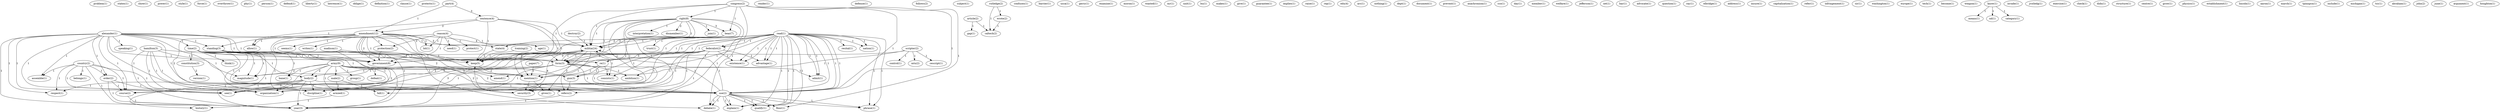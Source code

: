 digraph G {
  problem [ label="problem(1)" ];
  states [ label="states(1)" ];
  show [ label="show(1)" ];
  power [ label="power(1)" ];
  style [ label="style(1)" ];
  force [ label="force(1)" ];
  overthrow [ label="overthrow(1)" ];
  phy [ label="phy(1)" ];
  person [ label="person(1)" ];
  defend [ label="defend(1)" ];
  liberty [ label="liberty(1)" ];
  lawrence [ label="lawrence(1)" ];
  oblige [ label="oblige(1)" ];
  definition [ label="definition(1)" ];
  clause [ label="clause(1)" ];
  protects [ label="protects(1)" ];
  congress [ label="congress(2)" ];
  right [ label="right(8)" ];
  bear [ label="bear(7)" ];
  use [ label="use(3)" ];
  floor [ label="floor(1)" ];
  use [ label="use(2)" ];
  debate [ label="debate(1)" ];
  militia [ label="militia(24)" ];
  keep [ label="keep(5)" ];
  country [ label="country(2)" ];
  assemble [ label="assemble(1)" ];
  order [ label="order(2)" ];
  respect [ label="respect(1)" ];
  belongs [ label="belongs(1)" ];
  course [ label="course(2)" ];
  organization [ label="organization(1)" ];
  year [ label="year(3)" ];
  see [ label="see(1)" ];
  render [ label="render(1)" ];
  army [ label="army(9)" ];
  male [ label="male(2)" ];
  armied [ label="armied(1)" ];
  history [ label="history(1)" ];
  defeat [ label="defeat(1)" ];
  group [ label="group(1)" ];
  body [ label="body(2)" ];
  magnitude [ label="magnitude(1)" ];
  bane [ label="bane(1)" ];
  discipline [ label="discipline(1)" ];
  defense [ label="defense(1)" ];
  follows [ label="follows(2)" ];
  subject [ label="subject(1)" ];
  article [ label="article(2)" ];
  gap [ label="gap(1)" ];
  caltech [ label="caltech(2)" ];
  confuses [ label="confuses(1)" ];
  barrier [ label="barrier(1)" ];
  usca [ label="usca(1)" ];
  form [ label="form(1)" ];
  ambition [ label="ambition(1)" ];
  admit [ label="admit(1)" ];
  gerry [ label="gerry(1)" ];
  examine [ label="examine(1)" ];
  moron [ label="moron(1)" ];
  fall [ label="fall(1)" ];
  read [ label="read(2)" ];
  recital [ label="recital(1)" ];
  nation [ label="nation(1)" ];
  explain [ label="explain(1)" ];
  qualify [ label="qualify(1)" ];
  phrase [ label="phrase(1)" ];
  federalist [ label="federalist(2)" ];
  existence [ label="existence(1)" ];
  form [ label="form(3)" ];
  advantage [ label="advantage(1)" ];
  government [ label="government(8)" ];
  interpretation [ label="interpretation(1)" ];
  dismember [ label="dismember(1)" ];
  state [ label="state(4)" ];
  consists [ label="consists(1)" ];
  join [ label="join(1)" ];
  security [ label="security(3)" ];
  refers [ label="refers(2)" ];
  wanted [ label="wanted(1)" ];
  mr [ label="mr(1)" ];
  unit [ label="unit(1)" ];
  bu [ label="bu(1)" ];
  alexander [ label="alexander(1)" ];
  time [ label="time(2)" ];
  speaking [ label="speaking(1)" ];
  standing [ label="standing(3)" ];
  makes [ label="makes(1)" ];
  give [ label="give(1)" ];
  guarantee [ label="guarantee(1)" ];
  implies [ label="implies(1)" ];
  raise [ label="raise(1)" ];
  rep [ label="rep(1)" ];
  edu [ label="edu(4)" ];
  mention [ label="mention(2)" ];
  trust [ label="trust(1)" ];
  mention [ label="mention(1)" ];
  part [ label="part(4)" ];
  sentence [ label="sentence(4)" ];
  amendment [ label="amendment(12)" ];
  arc [ label="arc(1)" ];
  nothing [ label="nothing(1)" ];
  dept [ label="dept(1)" ];
  document [ label="document(1)" ];
  prevent [ label="prevent(1)" ];
  anachronism [ label="anachronism(1)" ];
  cco [ label="cco(1)" ];
  day [ label="day(1)" ];
  reason [ label="reason(4)" ];
  protect [ label="protect(1)" ];
  age [ label="age(1)" ];
  bit [ label="bit(1)" ];
  need [ label="need(1)" ];
  protection [ label="protection(2)" ];
  member [ label="member(1)" ];
  welfare [ label="welfare(1)" ];
  jefferson [ label="jefferson(1)" ];
  read [ label="read(1)" ];
  set [ label="set(1)" ];
  bar [ label="bar(1)" ];
  advocate [ label="advocate(1)" ];
  question [ label="question(1)" ];
  scripter [ label="scripter(2)" ];
  control [ label="control(1)" ];
  re [ label="re(1)" ];
  mtu [ label="mtu(2)" ];
  gun [ label="gun(3)" ];
  cescript [ label="cescript(1)" ];
  think [ label="think(1)" ];
  constitution [ label="constitution(3)" ];
  amend [ label="amend(1)" ];
  ray [ label="ray(1)" ];
  elbridge [ label="elbridge(1)" ];
  address [ label="address(1)" ];
  insure [ label="insure(1)" ];
  capitalization [ label="capitalization(1)" ];
  destroy [ label="destroy(2)" ];
  version [ label="version(1)" ];
  refer [ label="refer(1)" ];
  infringement [ label="infringement(1)" ];
  sir [ label="sir(1)" ];
  washington [ label="washington(1)" ];
  allow [ label="allow(1)" ];
  europe [ label="europe(1)" ];
  tech [ label="tech(1)" ];
  become [ label="become(1)" ];
  weapon [ label="weapon(1)" ];
  seems [ label="seems(1)" ];
  writes [ label="writes(1)" ];
  know [ label="know(1)" ];
  means [ label="means(1)" ];
  nd [ label="nd(1)" ];
  category [ label="category(1)" ];
  training [ label="training(2)" ];
  invade [ label="invade(1)" ];
  jrutledg [ label="jrutledg(1)" ];
  exercise [ label="exercise(1)" ];
  check [ label="check(1)" ];
  gives [ label="gives(1)" ];
  didn [ label="didn(1)" ];
  structure [ label="structure(1)" ];
  centre [ label="centre(1)" ];
  grow [ label="grow(1)" ];
  physics [ label="physics(1)" ];
  hamilton [ label="hamilton(3)" ];
  establishment [ label="establishment(1)" ];
  lincoln [ label="lincoln(1)" ];
  aaron [ label="aaron(1)" ];
  march [ label="march(1)" ];
  rutledge [ label="rutledge(2)" ];
  wrote [ label="wrote(2)" ];
  tpinnpcn [ label="tpinnpcn(1)" ];
  include [ label="include(1)" ];
  michigan [ label="michigan(1)" ];
  try [ label="try(1)" ];
  madison [ label="madison(1)" ];
  abraham [ label="abraham(1)" ];
  john [ label="john(2)" ];
  june [ label="june(1)" ];
  paper [ label="paper(7)" ];
  argument [ label="argument(1)" ];
  houghton [ label="houghton(1)" ];
  congress -> right [ label="1" ];
  congress -> bear [ label="1" ];
  congress -> use [ label="1" ];
  congress -> floor [ label="1" ];
  congress -> use [ label="1" ];
  congress -> debate [ label="1" ];
  congress -> militia [ label="1" ];
  congress -> keep [ label="1" ];
  country -> assemble [ label="1" ];
  country -> order [ label="1" ];
  country -> respect [ label="1" ];
  country -> belongs [ label="1" ];
  country -> course [ label="1" ];
  country -> organization [ label="1" ];
  country -> year [ label="1" ];
  country -> see [ label="1" ];
  army -> male [ label="1" ];
  army -> armied [ label="1" ];
  army -> history [ label="1" ];
  army -> defeat [ label="1" ];
  army -> use [ label="2" ];
  army -> group [ label="1" ];
  army -> body [ label="2" ];
  army -> use [ label="2" ];
  army -> magnitude [ label="2" ];
  army -> bane [ label="1" ];
  army -> discipline [ label="2" ];
  army -> year [ label="1" ];
  article -> gap [ label="1" ];
  article -> caltech [ label="1" ];
  form -> ambition [ label="1" ];
  form -> use [ label="1" ];
  form -> admit [ label="1" ];
  form -> body [ label="1" ];
  form -> use [ label="1" ];
  form -> militia [ label="1" ];
  form -> magnitude [ label="1" ];
  form -> discipline [ label="1" ];
  male -> armied [ label="1" ];
  male -> fall [ label="1" ];
  read -> ambition [ label="1" ];
  read -> recital [ label="1" ];
  read -> use [ label="1" ];
  read -> admit [ label="1" ];
  read -> nation [ label="1" ];
  read -> use [ label="1" ];
  read -> explain [ label="1" ];
  read -> qualify [ label="1" ];
  read -> phrase [ label="1" ];
  read -> militia [ label="1" ];
  read -> federalist [ label="1" ];
  read -> existence [ label="1" ];
  read -> form [ label="1" ];
  read -> advantage [ label="1" ];
  read -> government [ label="1" ];
  right -> interpretation [ label="1" ];
  right -> bear [ label="3" ];
  right -> dismember [ label="2" ];
  right -> fall [ label="1" ];
  right -> state [ label="1" ];
  right -> militia [ label="1" ];
  right -> consists [ label="1" ];
  right -> join [ label="1" ];
  right -> security [ label="1" ];
  right -> form [ label="1" ];
  right -> refers [ label="1" ];
  right -> year [ label="1" ];
  right -> keep [ label="2" ];
  alexander -> use [ label="1" ];
  alexander -> assemble [ label="1" ];
  alexander -> order [ label="1" ];
  alexander -> time [ label="1" ];
  alexander -> respect [ label="1" ];
  alexander -> use [ label="1" ];
  alexander -> speaking [ label="1" ];
  alexander -> standing [ label="1" ];
  alexander -> militia [ label="1" ];
  alexander -> magnitude [ label="1" ];
  alexander -> course [ label="1" ];
  alexander -> organization [ label="1" ];
  alexander -> form [ label="1" ];
  alexander -> discipline [ label="1" ];
  alexander -> year [ label="1" ];
  alexander -> government [ label="1" ];
  alexander -> see [ label="1" ];
  armied -> history [ label="1" ];
  bear -> mention [ label="2" ];
  bear -> militia [ label="2" ];
  bear -> trust [ label="1" ];
  bear -> mention [ label="2" ];
  part -> sentence [ label="3" ];
  part -> amendment [ label="1" ];
  use -> floor [ label="1" ];
  use -> explain [ label="1" ];
  use -> qualify [ label="1" ];
  use -> phrase [ label="1" ];
  use -> debate [ label="1" ];
  use -> militia [ label="1" ];
  reason -> protect [ label="1" ];
  reason -> age [ label="1" ];
  reason -> standing [ label="2" ];
  reason -> bit [ label="1" ];
  reason -> need [ label="1" ];
  reason -> protection [ label="2" ];
  reason -> government [ label="1" ];
  read -> admit [ label="1" ];
  read -> nation [ label="1" ];
  read -> use [ label="1" ];
  read -> explain [ label="1" ];
  read -> qualify [ label="1" ];
  read -> phrase [ label="1" ];
  read -> militia [ label="1" ];
  read -> federalist [ label="1" ];
  read -> existence [ label="1" ];
  read -> form [ label="1" ];
  read -> advantage [ label="1" ];
  read -> government [ label="1" ];
  order -> course [ label="1" ];
  order -> year [ label="1" ];
  order -> see [ label="1" ];
  scripter -> control [ label="1" ];
  scripter -> re [ label="1" ];
  scripter -> mtu [ label="1" ];
  scripter -> gun [ label="1" ];
  scripter -> cescript [ label="1" ];
  time -> think [ label="1" ];
  time -> constitution [ label="1" ];
  time -> body [ label="1" ];
  time -> re [ label="1" ];
  time -> use [ label="1" ];
  time -> magnitude [ label="1" ];
  time -> amend [ label="1" ];
  time -> form [ label="1" ];
  time -> discipline [ label="1" ];
  time -> government [ label="1" ];
  destroy -> militia [ label="1" ];
  constitution -> version [ label="2" ];
  body -> respect [ label="1" ];
  body -> use [ label="1" ];
  body -> course [ label="1" ];
  body -> organization [ label="1" ];
  body -> discipline [ label="1" ];
  body -> year [ label="1" ];
  body -> see [ label="1" ];
  re -> consists [ label="1" ];
  re -> amend [ label="1" ];
  re -> gun [ label="1" ];
  sentence -> amendment [ label="2" ];
  sentence -> mention [ label="1" ];
  sentence -> militia [ label="1" ];
  sentence -> allow [ label="1" ];
  sentence -> keep [ label="1" ];
  sentence -> mention [ label="1" ];
  use -> explain [ label="1" ];
  use -> qualify [ label="1" ];
  use -> phrase [ label="1" ];
  use -> debate [ label="1" ];
  use -> militia [ label="1" ];
  amendment -> state [ label="3" ];
  amendment -> seems [ label="1" ];
  amendment -> mention [ label="1" ];
  amendment -> debate [ label="1" ];
  amendment -> militia [ label="4" ];
  amendment -> bit [ label="1" ];
  amendment -> protection [ label="1" ];
  amendment -> allow [ label="1" ];
  amendment -> gun [ label="1" ];
  amendment -> security [ label="2" ];
  amendment -> form [ label="1" ];
  amendment -> refers [ label="2" ];
  amendment -> year [ label="1" ];
  amendment -> writes [ label="1" ];
  amendment -> government [ label="1" ];
  amendment -> keep [ label="2" ];
  amendment -> mention [ label="1" ];
  standing -> magnitude [ label="1" ];
  standing -> bane [ label="1" ];
  standing -> form [ label="1" ];
  standing -> discipline [ label="1" ];
  standing -> year [ label="1" ];
  standing -> government [ label="1" ];
  know -> means [ label="1" ];
  know -> nd [ label="1" ];
  know -> category [ label="1" ];
  training -> keep [ label="1" ];
  state -> keep [ label="2" ];
  mention -> gives [ label="1" ];
  mention -> security [ label="1" ];
  militia -> gives [ label="2" ];
  militia -> consists [ label="1" ];
  militia -> course [ label="3" ];
  militia -> organization [ label="2" ];
  militia -> security [ label="4" ];
  militia -> form [ label="1" ];
  militia -> refers [ label="1" ];
  militia -> year [ label="3" ];
  militia -> see [ label="2" ];
  militia -> keep [ label="3" ];
  protection -> government [ label="1" ];
  course -> year [ label="1" ];
  hamilton -> organization [ label="1" ];
  hamilton -> form [ label="1" ];
  hamilton -> discipline [ label="1" ];
  hamilton -> year [ label="1" ];
  hamilton -> government [ label="1" ];
  hamilton -> see [ label="1" ];
  federalist -> organization [ label="1" ];
  federalist -> security [ label="1" ];
  federalist -> existence [ label="2" ];
  federalist -> form [ label="3" ];
  federalist -> discipline [ label="1" ];
  federalist -> year [ label="1" ];
  federalist -> advantage [ label="2" ];
  federalist -> government [ label="3" ];
  federalist -> see [ label="1" ];
  federalist -> mention [ label="1" ];
  gun -> refers [ label="1" ];
  security -> keep [ label="1" ];
  rutledge -> wrote [ label="1" ];
  rutledge -> caltech [ label="1" ];
  form -> discipline [ label="1" ];
  refers -> year [ label="1" ];
  wrote -> caltech [ label="1" ];
  madison -> government [ label="1" ];
  madison -> see [ label="1" ];
  madison -> keep [ label="1" ];
  paper -> mention [ label="1" ];
  keep -> mention [ label="2" ];
}
